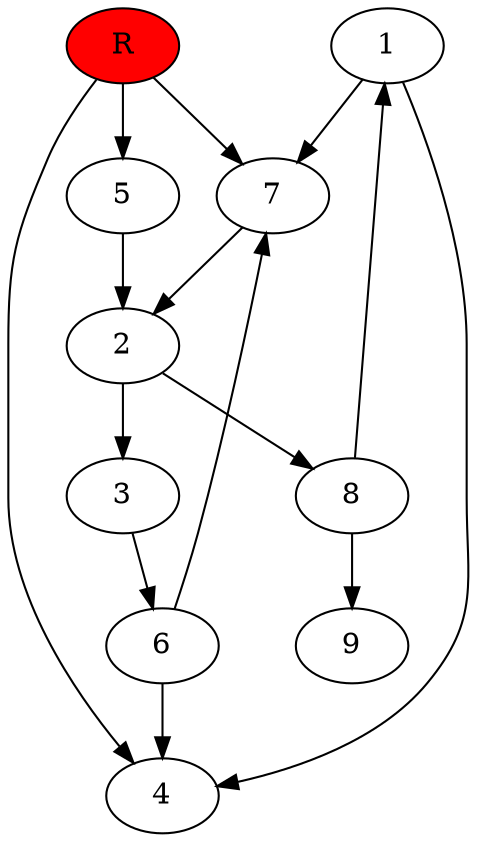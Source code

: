 digraph prb57936 {
	1
	2
	3
	4
	5
	6
	7
	8
	R [fillcolor="#ff0000" style=filled]
	1 -> 4
	1 -> 7
	2 -> 3
	2 -> 8
	3 -> 6
	5 -> 2
	6 -> 4
	6 -> 7
	7 -> 2
	8 -> 1
	8 -> 9
	R -> 4
	R -> 5
	R -> 7
}
